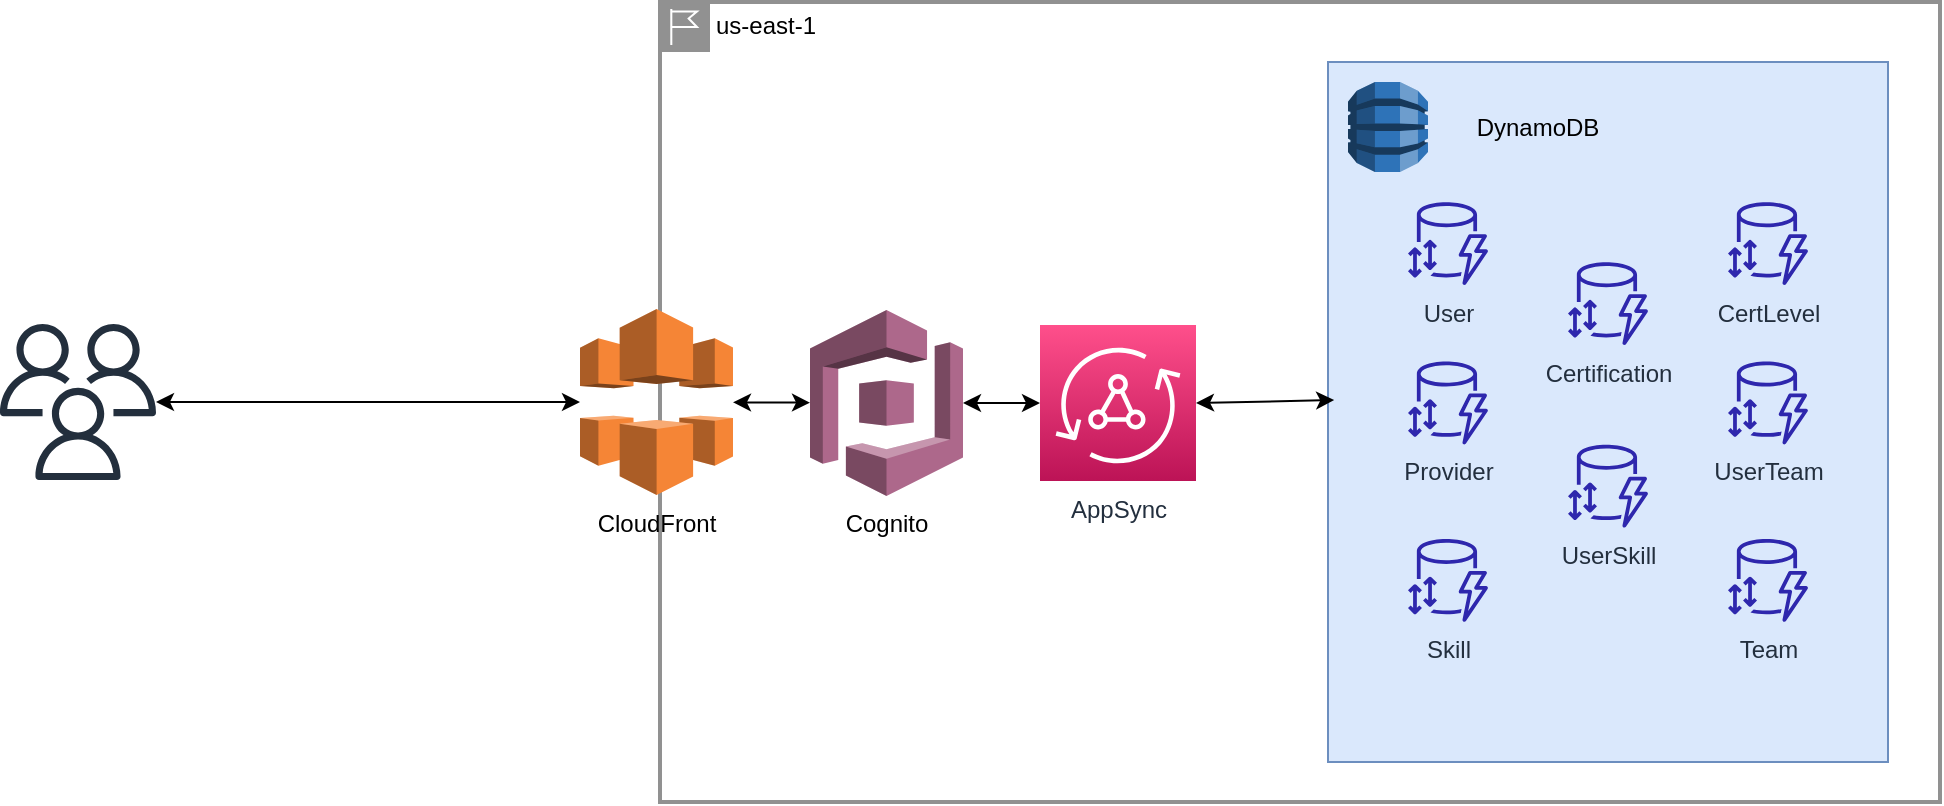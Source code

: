<mxfile version="21.2.8" type="github">
  <diagram name="Page-1" id="0DUxEzuCZ63vh2vNhXAg">
    <mxGraphModel dx="1434" dy="782" grid="1" gridSize="10" guides="1" tooltips="1" connect="1" arrows="1" fold="1" page="1" pageScale="1" pageWidth="1100" pageHeight="850" math="0" shadow="0">
      <root>
        <mxCell id="0" />
        <mxCell id="1" parent="0" />
        <mxCell id="ByZiO2zoX-wTEGsfNKO4-1" value="us-east-1" style="shape=mxgraph.ibm.box;prType=region;fontStyle=0;verticalAlign=top;align=left;spacingLeft=32;spacingTop=4;fillColor=none;rounded=0;whiteSpace=wrap;html=1;strokeColor=#919191;strokeWidth=2;dashed=0;container=1;spacing=-4;collapsible=0;expand=0;recursiveResize=0;" vertex="1" parent="1">
          <mxGeometry x="360" y="160" width="640" height="400" as="geometry" />
        </mxCell>
        <mxCell id="ByZiO2zoX-wTEGsfNKO4-7" value="" style="rounded=0;whiteSpace=wrap;html=1;fillColor=#dae8fc;strokeColor=#6c8ebf;" vertex="1" parent="ByZiO2zoX-wTEGsfNKO4-1">
          <mxGeometry x="334" y="30" width="280" height="350" as="geometry" />
        </mxCell>
        <mxCell id="ByZiO2zoX-wTEGsfNKO4-2" value="AppSync" style="sketch=0;points=[[0,0,0],[0.25,0,0],[0.5,0,0],[0.75,0,0],[1,0,0],[0,1,0],[0.25,1,0],[0.5,1,0],[0.75,1,0],[1,1,0],[0,0.25,0],[0,0.5,0],[0,0.75,0],[1,0.25,0],[1,0.5,0],[1,0.75,0]];outlineConnect=0;fontColor=#232F3E;gradientColor=#FF4F8B;gradientDirection=north;fillColor=#BC1356;strokeColor=#ffffff;dashed=0;verticalLabelPosition=bottom;verticalAlign=top;align=center;html=1;fontSize=12;fontStyle=0;aspect=fixed;shape=mxgraph.aws4.resourceIcon;resIcon=mxgraph.aws4.appsync;" vertex="1" parent="ByZiO2zoX-wTEGsfNKO4-1">
          <mxGeometry x="190" y="161.5" width="78" height="78" as="geometry" />
        </mxCell>
        <mxCell id="ByZiO2zoX-wTEGsfNKO4-4" value="CloudFront" style="outlineConnect=0;dashed=0;verticalLabelPosition=bottom;verticalAlign=top;align=center;html=1;shape=mxgraph.aws3.cloudfront;fillColor=#F58536;gradientColor=none;" vertex="1" parent="ByZiO2zoX-wTEGsfNKO4-1">
          <mxGeometry x="-40" y="153.5" width="76.5" height="93" as="geometry" />
        </mxCell>
        <mxCell id="ByZiO2zoX-wTEGsfNKO4-5" value="Cognito" style="outlineConnect=0;dashed=0;verticalLabelPosition=bottom;verticalAlign=top;align=center;html=1;shape=mxgraph.aws3.cognito;fillColor=#AD688B;gradientColor=none;" vertex="1" parent="ByZiO2zoX-wTEGsfNKO4-1">
          <mxGeometry x="75" y="154" width="76.5" height="93" as="geometry" />
        </mxCell>
        <mxCell id="ByZiO2zoX-wTEGsfNKO4-6" value="" style="outlineConnect=0;dashed=0;verticalLabelPosition=bottom;verticalAlign=top;align=center;html=1;shape=mxgraph.aws3.dynamo_db;fillColor=#2E73B8;gradientColor=none;aspect=fixed;" vertex="1" parent="ByZiO2zoX-wTEGsfNKO4-1">
          <mxGeometry x="344" y="40" width="40" height="45" as="geometry" />
        </mxCell>
        <mxCell id="ByZiO2zoX-wTEGsfNKO4-8" value="DynamoDB" style="rounded=0;whiteSpace=wrap;html=1;fillColor=none;strokeColor=none;" vertex="1" parent="ByZiO2zoX-wTEGsfNKO4-1">
          <mxGeometry x="394" y="47.5" width="90" height="30" as="geometry" />
        </mxCell>
        <mxCell id="ByZiO2zoX-wTEGsfNKO4-9" value="User" style="sketch=0;outlineConnect=0;fontColor=#232F3E;gradientColor=none;fillColor=#2E27AD;strokeColor=none;dashed=0;verticalLabelPosition=bottom;verticalAlign=top;align=center;html=1;fontSize=12;fontStyle=0;aspect=fixed;pointerEvents=1;shape=mxgraph.aws4.dynamodb_standard_access_table_class;" vertex="1" parent="ByZiO2zoX-wTEGsfNKO4-1">
          <mxGeometry x="374" y="100" width="40" height="41.6" as="geometry" />
        </mxCell>
        <mxCell id="ByZiO2zoX-wTEGsfNKO4-10" value="Certification" style="sketch=0;outlineConnect=0;fontColor=#232F3E;gradientColor=none;fillColor=#2E27AD;strokeColor=none;dashed=0;verticalLabelPosition=bottom;verticalAlign=top;align=center;html=1;fontSize=12;fontStyle=0;aspect=fixed;pointerEvents=1;shape=mxgraph.aws4.dynamodb_standard_access_table_class;" vertex="1" parent="ByZiO2zoX-wTEGsfNKO4-1">
          <mxGeometry x="454" y="130" width="40" height="41.6" as="geometry" />
        </mxCell>
        <mxCell id="ByZiO2zoX-wTEGsfNKO4-12" value="Provider" style="sketch=0;outlineConnect=0;fontColor=#232F3E;gradientColor=none;fillColor=#2E27AD;strokeColor=none;dashed=0;verticalLabelPosition=bottom;verticalAlign=top;align=center;html=1;fontSize=12;fontStyle=0;aspect=fixed;pointerEvents=1;shape=mxgraph.aws4.dynamodb_standard_access_table_class;" vertex="1" parent="ByZiO2zoX-wTEGsfNKO4-1">
          <mxGeometry x="374" y="179.7" width="40" height="41.6" as="geometry" />
        </mxCell>
        <mxCell id="ByZiO2zoX-wTEGsfNKO4-13" value="CertLevel" style="sketch=0;outlineConnect=0;fontColor=#232F3E;gradientColor=none;fillColor=#2E27AD;strokeColor=none;dashed=0;verticalLabelPosition=bottom;verticalAlign=top;align=center;html=1;fontSize=12;fontStyle=0;aspect=fixed;pointerEvents=1;shape=mxgraph.aws4.dynamodb_standard_access_table_class;" vertex="1" parent="ByZiO2zoX-wTEGsfNKO4-1">
          <mxGeometry x="534" y="100" width="40" height="41.6" as="geometry" />
        </mxCell>
        <mxCell id="ByZiO2zoX-wTEGsfNKO4-15" value="Team" style="sketch=0;outlineConnect=0;fontColor=#232F3E;gradientColor=none;fillColor=#2E27AD;strokeColor=none;dashed=0;verticalLabelPosition=bottom;verticalAlign=top;align=center;html=1;fontSize=12;fontStyle=0;aspect=fixed;pointerEvents=1;shape=mxgraph.aws4.dynamodb_standard_access_table_class;" vertex="1" parent="ByZiO2zoX-wTEGsfNKO4-1">
          <mxGeometry x="534" y="268.4" width="40" height="41.6" as="geometry" />
        </mxCell>
        <mxCell id="ByZiO2zoX-wTEGsfNKO4-11" value="Skill" style="sketch=0;outlineConnect=0;fontColor=#232F3E;gradientColor=none;fillColor=#2E27AD;strokeColor=none;dashed=0;verticalLabelPosition=bottom;verticalAlign=top;align=center;html=1;fontSize=12;fontStyle=0;aspect=fixed;pointerEvents=1;shape=mxgraph.aws4.dynamodb_standard_access_table_class;" vertex="1" parent="ByZiO2zoX-wTEGsfNKO4-1">
          <mxGeometry x="374" y="268.4" width="40" height="41.6" as="geometry" />
        </mxCell>
        <mxCell id="ByZiO2zoX-wTEGsfNKO4-16" value="UserTeam" style="sketch=0;outlineConnect=0;fontColor=#232F3E;gradientColor=none;fillColor=#2E27AD;strokeColor=none;dashed=0;verticalLabelPosition=bottom;verticalAlign=top;align=center;html=1;fontSize=12;fontStyle=0;aspect=fixed;pointerEvents=1;shape=mxgraph.aws4.dynamodb_standard_access_table_class;" vertex="1" parent="ByZiO2zoX-wTEGsfNKO4-1">
          <mxGeometry x="534" y="179.7" width="40" height="41.6" as="geometry" />
        </mxCell>
        <mxCell id="ByZiO2zoX-wTEGsfNKO4-14" value="UserSkill" style="sketch=0;outlineConnect=0;fontColor=#232F3E;gradientColor=none;fillColor=#2E27AD;strokeColor=none;dashed=0;verticalLabelPosition=bottom;verticalAlign=top;align=center;html=1;fontSize=12;fontStyle=0;aspect=fixed;pointerEvents=1;shape=mxgraph.aws4.dynamodb_standard_access_table_class;" vertex="1" parent="ByZiO2zoX-wTEGsfNKO4-1">
          <mxGeometry x="454" y="221.3" width="40" height="41.6" as="geometry" />
        </mxCell>
        <mxCell id="ByZiO2zoX-wTEGsfNKO4-19" value="" style="endArrow=classic;startArrow=classic;html=1;rounded=0;" edge="1" parent="ByZiO2zoX-wTEGsfNKO4-1" source="ByZiO2zoX-wTEGsfNKO4-4" target="ByZiO2zoX-wTEGsfNKO4-5">
          <mxGeometry width="50" height="50" relative="1" as="geometry">
            <mxPoint x="-150" y="250" as="sourcePoint" />
            <mxPoint x="-100" y="200" as="targetPoint" />
          </mxGeometry>
        </mxCell>
        <mxCell id="ByZiO2zoX-wTEGsfNKO4-24" value="" style="endArrow=classic;startArrow=classic;html=1;rounded=0;entryX=0;entryY=0.5;entryDx=0;entryDy=0;entryPerimeter=0;exitX=1;exitY=0.5;exitDx=0;exitDy=0;exitPerimeter=0;" edge="1" parent="ByZiO2zoX-wTEGsfNKO4-1" source="ByZiO2zoX-wTEGsfNKO4-5" target="ByZiO2zoX-wTEGsfNKO4-2">
          <mxGeometry width="50" height="50" relative="1" as="geometry">
            <mxPoint x="210" y="260" as="sourcePoint" />
            <mxPoint x="260" y="210" as="targetPoint" />
          </mxGeometry>
        </mxCell>
        <mxCell id="ByZiO2zoX-wTEGsfNKO4-34" value="" style="endArrow=classic;startArrow=classic;html=1;rounded=0;entryX=0.011;entryY=0.483;entryDx=0;entryDy=0;entryPerimeter=0;exitX=1;exitY=0.5;exitDx=0;exitDy=0;exitPerimeter=0;" edge="1" parent="ByZiO2zoX-wTEGsfNKO4-1" source="ByZiO2zoX-wTEGsfNKO4-2" target="ByZiO2zoX-wTEGsfNKO4-7">
          <mxGeometry width="50" height="50" relative="1" as="geometry">
            <mxPoint x="260" y="201" as="sourcePoint" />
            <mxPoint x="200" y="211" as="targetPoint" />
          </mxGeometry>
        </mxCell>
        <mxCell id="ByZiO2zoX-wTEGsfNKO4-20" value="" style="sketch=0;outlineConnect=0;fontColor=#232F3E;gradientColor=none;fillColor=#232F3D;strokeColor=none;dashed=0;verticalLabelPosition=bottom;verticalAlign=top;align=center;html=1;fontSize=12;fontStyle=0;aspect=fixed;pointerEvents=1;shape=mxgraph.aws4.users;" vertex="1" parent="1">
          <mxGeometry x="30" y="321" width="78" height="78" as="geometry" />
        </mxCell>
        <mxCell id="ByZiO2zoX-wTEGsfNKO4-22" value="" style="endArrow=classic;startArrow=classic;html=1;rounded=0;entryX=0;entryY=0.5;entryDx=0;entryDy=0;entryPerimeter=0;" edge="1" parent="1" source="ByZiO2zoX-wTEGsfNKO4-20" target="ByZiO2zoX-wTEGsfNKO4-4">
          <mxGeometry width="50" height="50" relative="1" as="geometry">
            <mxPoint x="420" y="420" as="sourcePoint" />
            <mxPoint x="470" y="370" as="targetPoint" />
          </mxGeometry>
        </mxCell>
      </root>
    </mxGraphModel>
  </diagram>
</mxfile>
